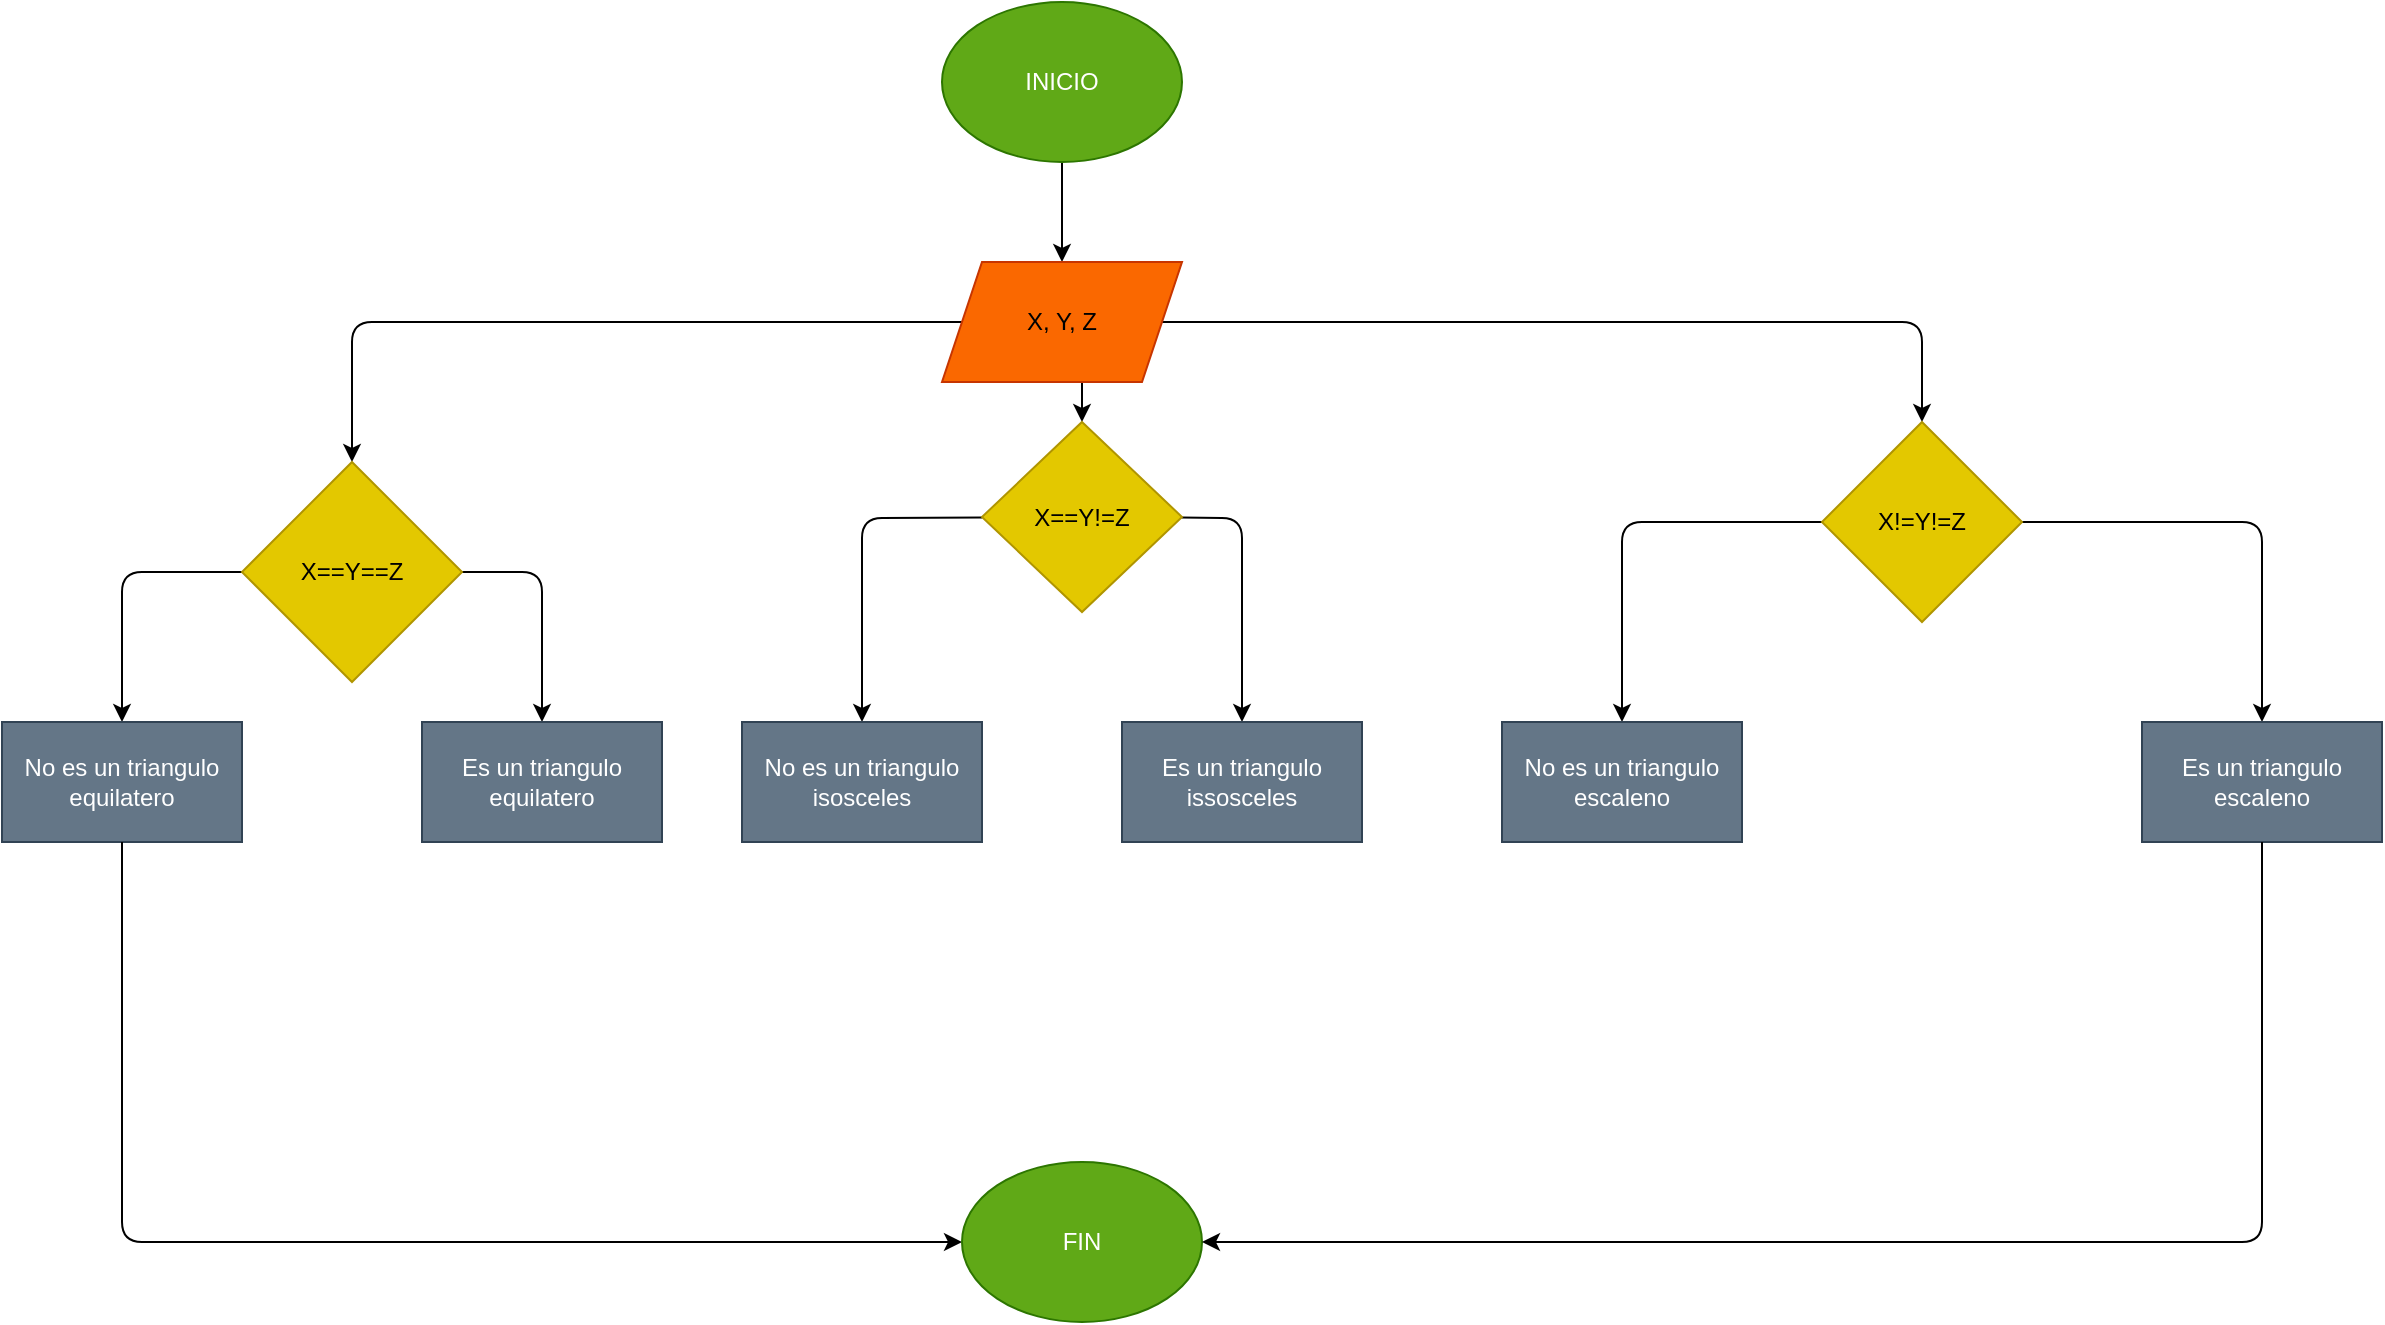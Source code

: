 <mxfile>
    <diagram id="sBG6_KketLuzvNhqTBjL" name="Página-1">
        <mxGraphModel dx="592" dy="1628" grid="1" gridSize="10" guides="1" tooltips="1" connect="1" arrows="1" fold="1" page="1" pageScale="1" pageWidth="827" pageHeight="1169" math="0" shadow="0">
            <root>
                <mxCell id="0"/>
                <mxCell id="1" parent="0"/>
                <mxCell id="6" value="" style="edgeStyle=none;html=1;" edge="1" parent="1" source="2" target="5">
                    <mxGeometry relative="1" as="geometry"/>
                </mxCell>
                <mxCell id="2" value="INICIO" style="ellipse;whiteSpace=wrap;html=1;fillColor=#60a917;fontColor=#ffffff;strokeColor=#2D7600;" vertex="1" parent="1">
                    <mxGeometry x="480" y="-40" width="120" height="80" as="geometry"/>
                </mxCell>
                <mxCell id="16" value="" style="edgeStyle=none;html=1;" edge="1" parent="1" source="5" target="15">
                    <mxGeometry relative="1" as="geometry">
                        <Array as="points">
                            <mxPoint x="185" y="120"/>
                        </Array>
                    </mxGeometry>
                </mxCell>
                <mxCell id="22" value="" style="edgeStyle=none;html=1;" edge="1" parent="1" source="5" target="21">
                    <mxGeometry relative="1" as="geometry">
                        <Array as="points">
                            <mxPoint x="550" y="150"/>
                        </Array>
                    </mxGeometry>
                </mxCell>
                <mxCell id="28" value="" style="edgeStyle=none;html=1;" edge="1" parent="1" source="5" target="27">
                    <mxGeometry relative="1" as="geometry">
                        <Array as="points">
                            <mxPoint x="970" y="120"/>
                        </Array>
                    </mxGeometry>
                </mxCell>
                <mxCell id="5" value="X, Y, Z" style="shape=parallelogram;perimeter=parallelogramPerimeter;whiteSpace=wrap;html=1;fixedSize=1;fillColor=#fa6800;fontColor=#000000;strokeColor=#C73500;" vertex="1" parent="1">
                    <mxGeometry x="480" y="90" width="120" height="60" as="geometry"/>
                </mxCell>
                <mxCell id="18" value="" style="edgeStyle=none;html=1;" edge="1" parent="1" source="15" target="17">
                    <mxGeometry relative="1" as="geometry">
                        <Array as="points">
                            <mxPoint x="280" y="245"/>
                        </Array>
                    </mxGeometry>
                </mxCell>
                <mxCell id="20" value="" style="edgeStyle=none;html=1;" edge="1" parent="1" source="15" target="19">
                    <mxGeometry relative="1" as="geometry">
                        <Array as="points">
                            <mxPoint x="70" y="245"/>
                        </Array>
                    </mxGeometry>
                </mxCell>
                <mxCell id="15" value="X==Y==Z" style="rhombus;whiteSpace=wrap;html=1;fillColor=#e3c800;fontColor=#000000;strokeColor=#B09500;" vertex="1" parent="1">
                    <mxGeometry x="130" y="190" width="110" height="110" as="geometry"/>
                </mxCell>
                <mxCell id="17" value="Es un triangulo equilatero" style="whiteSpace=wrap;html=1;fillColor=#647687;fontColor=#ffffff;strokeColor=#314354;" vertex="1" parent="1">
                    <mxGeometry x="220" y="320" width="120" height="60" as="geometry"/>
                </mxCell>
                <mxCell id="19" value="No es un triangulo equilatero" style="whiteSpace=wrap;html=1;fillColor=#647687;fontColor=#ffffff;strokeColor=#314354;" vertex="1" parent="1">
                    <mxGeometry x="10" y="320" width="120" height="60" as="geometry"/>
                </mxCell>
                <mxCell id="24" value="" style="edgeStyle=none;html=1;" edge="1" parent="1" source="21" target="23">
                    <mxGeometry relative="1" as="geometry">
                        <Array as="points">
                            <mxPoint x="440" y="218"/>
                        </Array>
                    </mxGeometry>
                </mxCell>
                <mxCell id="26" value="" style="edgeStyle=none;html=1;" edge="1" parent="1" source="21" target="25">
                    <mxGeometry relative="1" as="geometry">
                        <Array as="points">
                            <mxPoint x="630" y="218"/>
                        </Array>
                    </mxGeometry>
                </mxCell>
                <mxCell id="21" value="X==Y!=Z" style="rhombus;whiteSpace=wrap;html=1;fillColor=#e3c800;fontColor=#000000;strokeColor=#B09500;" vertex="1" parent="1">
                    <mxGeometry x="500" y="170" width="100" height="95" as="geometry"/>
                </mxCell>
                <mxCell id="23" value="No es un triangulo isosceles" style="whiteSpace=wrap;html=1;fillColor=#647687;fontColor=#ffffff;strokeColor=#314354;" vertex="1" parent="1">
                    <mxGeometry x="380" y="320" width="120" height="60" as="geometry"/>
                </mxCell>
                <mxCell id="25" value="Es un triangulo issosceles" style="whiteSpace=wrap;html=1;fillColor=#647687;fontColor=#ffffff;strokeColor=#314354;" vertex="1" parent="1">
                    <mxGeometry x="570" y="320" width="120" height="60" as="geometry"/>
                </mxCell>
                <mxCell id="30" value="" style="edgeStyle=none;html=1;" edge="1" parent="1" source="27" target="29">
                    <mxGeometry relative="1" as="geometry">
                        <Array as="points">
                            <mxPoint x="820" y="220"/>
                        </Array>
                    </mxGeometry>
                </mxCell>
                <mxCell id="32" value="" style="edgeStyle=none;html=1;" edge="1" parent="1" source="27" target="31">
                    <mxGeometry relative="1" as="geometry">
                        <Array as="points">
                            <mxPoint x="1140" y="220"/>
                        </Array>
                    </mxGeometry>
                </mxCell>
                <mxCell id="27" value="X!=Y!=Z" style="rhombus;whiteSpace=wrap;html=1;fillColor=#e3c800;fontColor=#000000;strokeColor=#B09500;" vertex="1" parent="1">
                    <mxGeometry x="920" y="170" width="100" height="100" as="geometry"/>
                </mxCell>
                <mxCell id="29" value="No es un triangulo escaleno" style="whiteSpace=wrap;html=1;fillColor=#647687;fontColor=#ffffff;strokeColor=#314354;" vertex="1" parent="1">
                    <mxGeometry x="760" y="320" width="120" height="60" as="geometry"/>
                </mxCell>
                <mxCell id="31" value="Es un triangulo escaleno" style="whiteSpace=wrap;html=1;fillColor=#647687;fontColor=#ffffff;strokeColor=#314354;" vertex="1" parent="1">
                    <mxGeometry x="1080" y="320" width="120" height="60" as="geometry"/>
                </mxCell>
                <mxCell id="33" value="" style="endArrow=classic;html=1;exitX=0.5;exitY=1;exitDx=0;exitDy=0;entryX=0;entryY=0.5;entryDx=0;entryDy=0;" edge="1" parent="1" source="19" target="34">
                    <mxGeometry width="50" height="50" relative="1" as="geometry">
                        <mxPoint x="320" y="490" as="sourcePoint"/>
                        <mxPoint x="360" y="580" as="targetPoint"/>
                        <Array as="points">
                            <mxPoint x="70" y="580"/>
                        </Array>
                    </mxGeometry>
                </mxCell>
                <mxCell id="34" value="FIN" style="ellipse;whiteSpace=wrap;html=1;fillColor=#60a917;fontColor=#ffffff;strokeColor=#2D7600;" vertex="1" parent="1">
                    <mxGeometry x="490" y="540" width="120" height="80" as="geometry"/>
                </mxCell>
                <mxCell id="35" value="" style="endArrow=classic;html=1;entryX=1;entryY=0.5;entryDx=0;entryDy=0;exitX=0.5;exitY=1;exitDx=0;exitDy=0;" edge="1" parent="1" source="31" target="34">
                    <mxGeometry width="50" height="50" relative="1" as="geometry">
                        <mxPoint x="970" y="490" as="sourcePoint"/>
                        <mxPoint x="1020" y="440" as="targetPoint"/>
                        <Array as="points">
                            <mxPoint x="1140" y="580"/>
                        </Array>
                    </mxGeometry>
                </mxCell>
            </root>
        </mxGraphModel>
    </diagram>
</mxfile>